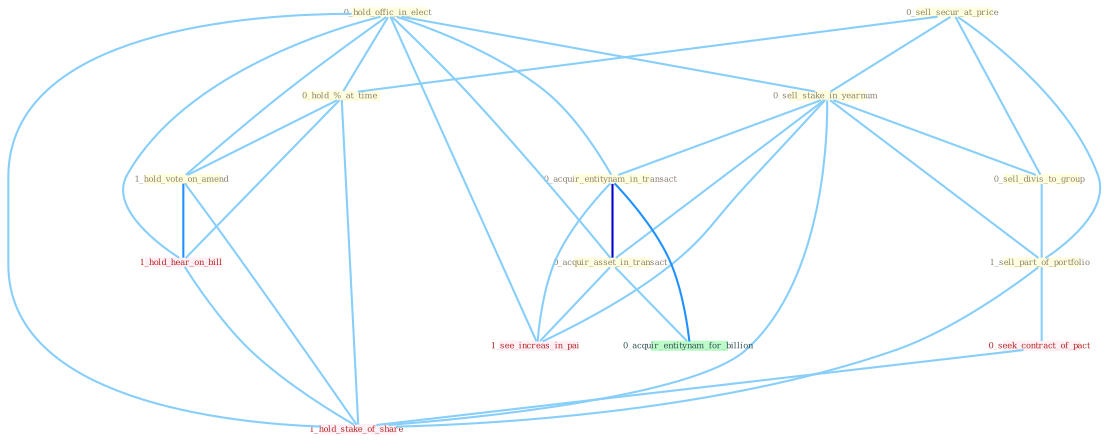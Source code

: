 Graph G{ 
    node
    [shape=polygon,style=filled,width=.5,height=.06,color="#BDFCC9",fixedsize=true,fontsize=4,
    fontcolor="#2f4f4f"];
    {node
    [color="#ffffe0", fontcolor="#8b7d6b"] "0_sell_secur_at_price " "0_hold_offic_in_elect " "0_sell_stake_in_yearnum " "0_acquir_entitynam_in_transact " "0_acquir_asset_in_transact " "0_sell_divis_to_group " "0_hold_%_at_time " "1_sell_part_of_portfolio " "1_hold_vote_on_amend "}
{node [color="#fff0f5", fontcolor="#b22222"] "0_seek_contract_of_pact " "1_see_increas_in_pai " "1_hold_hear_on_bill " "1_hold_stake_of_share "}
edge [color="#B0E2FF"];

	"0_sell_secur_at_price " -- "0_sell_stake_in_yearnum " [w="1", color="#87cefa" ];
	"0_sell_secur_at_price " -- "0_sell_divis_to_group " [w="1", color="#87cefa" ];
	"0_sell_secur_at_price " -- "0_hold_%_at_time " [w="1", color="#87cefa" ];
	"0_sell_secur_at_price " -- "1_sell_part_of_portfolio " [w="1", color="#87cefa" ];
	"0_hold_offic_in_elect " -- "0_sell_stake_in_yearnum " [w="1", color="#87cefa" ];
	"0_hold_offic_in_elect " -- "0_acquir_entitynam_in_transact " [w="1", color="#87cefa" ];
	"0_hold_offic_in_elect " -- "0_acquir_asset_in_transact " [w="1", color="#87cefa" ];
	"0_hold_offic_in_elect " -- "0_hold_%_at_time " [w="1", color="#87cefa" ];
	"0_hold_offic_in_elect " -- "1_hold_vote_on_amend " [w="1", color="#87cefa" ];
	"0_hold_offic_in_elect " -- "1_see_increas_in_pai " [w="1", color="#87cefa" ];
	"0_hold_offic_in_elect " -- "1_hold_hear_on_bill " [w="1", color="#87cefa" ];
	"0_hold_offic_in_elect " -- "1_hold_stake_of_share " [w="1", color="#87cefa" ];
	"0_sell_stake_in_yearnum " -- "0_acquir_entitynam_in_transact " [w="1", color="#87cefa" ];
	"0_sell_stake_in_yearnum " -- "0_acquir_asset_in_transact " [w="1", color="#87cefa" ];
	"0_sell_stake_in_yearnum " -- "0_sell_divis_to_group " [w="1", color="#87cefa" ];
	"0_sell_stake_in_yearnum " -- "1_sell_part_of_portfolio " [w="1", color="#87cefa" ];
	"0_sell_stake_in_yearnum " -- "1_see_increas_in_pai " [w="1", color="#87cefa" ];
	"0_sell_stake_in_yearnum " -- "1_hold_stake_of_share " [w="1", color="#87cefa" ];
	"0_acquir_entitynam_in_transact " -- "0_acquir_asset_in_transact " [w="3", color="#0000cd" , len=0.6];
	"0_acquir_entitynam_in_transact " -- "0_acquir_entitynam_for_billion " [w="2", color="#1e90ff" , len=0.8];
	"0_acquir_entitynam_in_transact " -- "1_see_increas_in_pai " [w="1", color="#87cefa" ];
	"0_acquir_asset_in_transact " -- "0_acquir_entitynam_for_billion " [w="1", color="#87cefa" ];
	"0_acquir_asset_in_transact " -- "1_see_increas_in_pai " [w="1", color="#87cefa" ];
	"0_sell_divis_to_group " -- "1_sell_part_of_portfolio " [w="1", color="#87cefa" ];
	"0_hold_%_at_time " -- "1_hold_vote_on_amend " [w="1", color="#87cefa" ];
	"0_hold_%_at_time " -- "1_hold_hear_on_bill " [w="1", color="#87cefa" ];
	"0_hold_%_at_time " -- "1_hold_stake_of_share " [w="1", color="#87cefa" ];
	"1_sell_part_of_portfolio " -- "0_seek_contract_of_pact " [w="1", color="#87cefa" ];
	"1_sell_part_of_portfolio " -- "1_hold_stake_of_share " [w="1", color="#87cefa" ];
	"1_hold_vote_on_amend " -- "1_hold_hear_on_bill " [w="2", color="#1e90ff" , len=0.8];
	"1_hold_vote_on_amend " -- "1_hold_stake_of_share " [w="1", color="#87cefa" ];
	"0_seek_contract_of_pact " -- "1_hold_stake_of_share " [w="1", color="#87cefa" ];
	"1_hold_hear_on_bill " -- "1_hold_stake_of_share " [w="1", color="#87cefa" ];
}